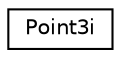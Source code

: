 digraph G
{
  edge [fontname="Helvetica",fontsize="10",labelfontname="Helvetica",labelfontsize="10"];
  node [fontname="Helvetica",fontsize="10",shape=record];
  rankdir=LR;
  Node1 [label="Point3i",height=0.2,width=0.4,color="black", fillcolor="white", style="filled",URL="$df/d35/structPoint3i.html"];
}
